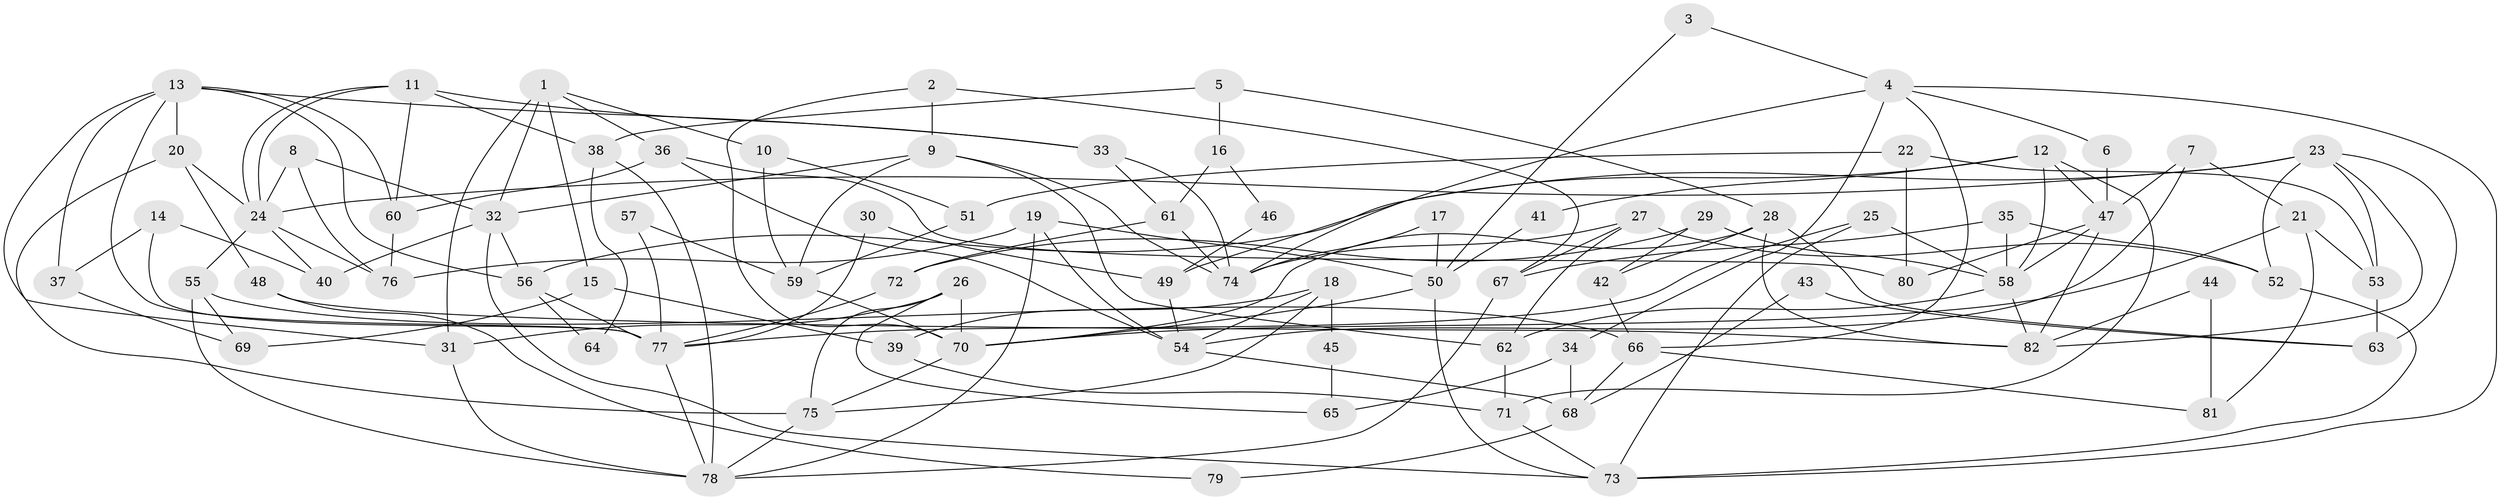 // Generated by graph-tools (version 1.1) at 2025/50/03/09/25 03:50:07]
// undirected, 82 vertices, 164 edges
graph export_dot {
graph [start="1"]
  node [color=gray90,style=filled];
  1;
  2;
  3;
  4;
  5;
  6;
  7;
  8;
  9;
  10;
  11;
  12;
  13;
  14;
  15;
  16;
  17;
  18;
  19;
  20;
  21;
  22;
  23;
  24;
  25;
  26;
  27;
  28;
  29;
  30;
  31;
  32;
  33;
  34;
  35;
  36;
  37;
  38;
  39;
  40;
  41;
  42;
  43;
  44;
  45;
  46;
  47;
  48;
  49;
  50;
  51;
  52;
  53;
  54;
  55;
  56;
  57;
  58;
  59;
  60;
  61;
  62;
  63;
  64;
  65;
  66;
  67;
  68;
  69;
  70;
  71;
  72;
  73;
  74;
  75;
  76;
  77;
  78;
  79;
  80;
  81;
  82;
  1 -- 31;
  1 -- 15;
  1 -- 10;
  1 -- 32;
  1 -- 36;
  2 -- 67;
  2 -- 70;
  2 -- 9;
  3 -- 50;
  3 -- 4;
  4 -- 74;
  4 -- 73;
  4 -- 6;
  4 -- 34;
  4 -- 66;
  5 -- 28;
  5 -- 38;
  5 -- 16;
  6 -- 47;
  7 -- 54;
  7 -- 21;
  7 -- 47;
  8 -- 76;
  8 -- 32;
  8 -- 24;
  9 -- 32;
  9 -- 59;
  9 -- 62;
  9 -- 74;
  10 -- 59;
  10 -- 51;
  11 -- 33;
  11 -- 24;
  11 -- 24;
  11 -- 38;
  11 -- 60;
  12 -- 58;
  12 -- 47;
  12 -- 41;
  12 -- 49;
  12 -- 71;
  13 -- 20;
  13 -- 77;
  13 -- 31;
  13 -- 33;
  13 -- 37;
  13 -- 56;
  13 -- 60;
  14 -- 77;
  14 -- 40;
  14 -- 37;
  15 -- 39;
  15 -- 69;
  16 -- 61;
  16 -- 46;
  17 -- 50;
  17 -- 74;
  18 -- 75;
  18 -- 54;
  18 -- 39;
  18 -- 45;
  19 -- 78;
  19 -- 76;
  19 -- 50;
  19 -- 54;
  20 -- 75;
  20 -- 24;
  20 -- 48;
  21 -- 70;
  21 -- 53;
  21 -- 81;
  22 -- 53;
  22 -- 80;
  22 -- 51;
  23 -- 82;
  23 -- 24;
  23 -- 52;
  23 -- 53;
  23 -- 56;
  23 -- 63;
  24 -- 40;
  24 -- 55;
  24 -- 76;
  25 -- 77;
  25 -- 73;
  25 -- 58;
  26 -- 70;
  26 -- 31;
  26 -- 65;
  26 -- 75;
  27 -- 52;
  27 -- 62;
  27 -- 67;
  27 -- 74;
  28 -- 82;
  28 -- 70;
  28 -- 42;
  28 -- 63;
  29 -- 72;
  29 -- 58;
  29 -- 42;
  30 -- 77;
  30 -- 49;
  31 -- 78;
  32 -- 56;
  32 -- 40;
  32 -- 73;
  33 -- 74;
  33 -- 61;
  34 -- 68;
  34 -- 65;
  35 -- 58;
  35 -- 52;
  35 -- 67;
  36 -- 60;
  36 -- 54;
  36 -- 80;
  37 -- 69;
  38 -- 78;
  38 -- 64;
  39 -- 71;
  41 -- 50;
  42 -- 66;
  43 -- 68;
  43 -- 63;
  44 -- 81;
  44 -- 82;
  45 -- 65;
  46 -- 49;
  47 -- 58;
  47 -- 80;
  47 -- 82;
  48 -- 82;
  48 -- 79;
  49 -- 54;
  50 -- 70;
  50 -- 73;
  51 -- 59;
  52 -- 73;
  53 -- 63;
  54 -- 68;
  55 -- 66;
  55 -- 69;
  55 -- 78;
  56 -- 64;
  56 -- 77;
  57 -- 77;
  57 -- 59;
  58 -- 62;
  58 -- 82;
  59 -- 70;
  60 -- 76;
  61 -- 74;
  61 -- 72;
  62 -- 71;
  66 -- 68;
  66 -- 81;
  67 -- 78;
  68 -- 79;
  70 -- 75;
  71 -- 73;
  72 -- 77;
  75 -- 78;
  77 -- 78;
}
